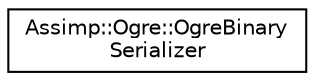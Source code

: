 digraph "Graphical Class Hierarchy"
{
  edge [fontname="Helvetica",fontsize="10",labelfontname="Helvetica",labelfontsize="10"];
  node [fontname="Helvetica",fontsize="10",shape=record];
  rankdir="LR";
  Node1 [label="Assimp::Ogre::OgreBinary\lSerializer",height=0.2,width=0.4,color="black", fillcolor="white", style="filled",URL="$class_assimp_1_1_ogre_1_1_ogre_binary_serializer.html"];
}
